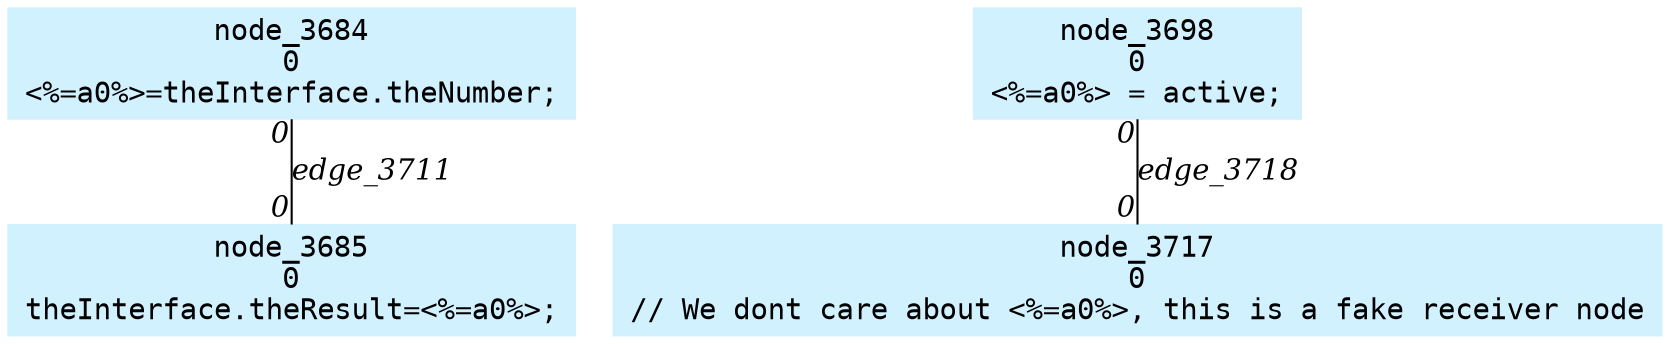 digraph g{node_3684 [shape=box, style=filled, color="#d1f1ff", fontname="Courier", label="node_3684
0
<%=a0%>=theInterface.theNumber;
" ]
node_3685 [shape=box, style=filled, color="#d1f1ff", fontname="Courier", label="node_3685
0
theInterface.theResult=<%=a0%>;
" ]
node_3698 [shape=box, style=filled, color="#d1f1ff", fontname="Courier", label="node_3698
0
<%=a0%> = active;
" ]
node_3717 [shape=box, style=filled, color="#d1f1ff", fontname="Courier", label="node_3717
0
// We dont care about <%=a0%>, this is a fake receiver node
" ]
node_3684 -> node_3685 [dir=none, arrowHead=none, fontname="Times-Italic", label="edge_3711",  headlabel="0", taillabel="0" ]
node_3698 -> node_3717 [dir=none, arrowHead=none, fontname="Times-Italic", label="edge_3718",  headlabel="0", taillabel="0" ]
}